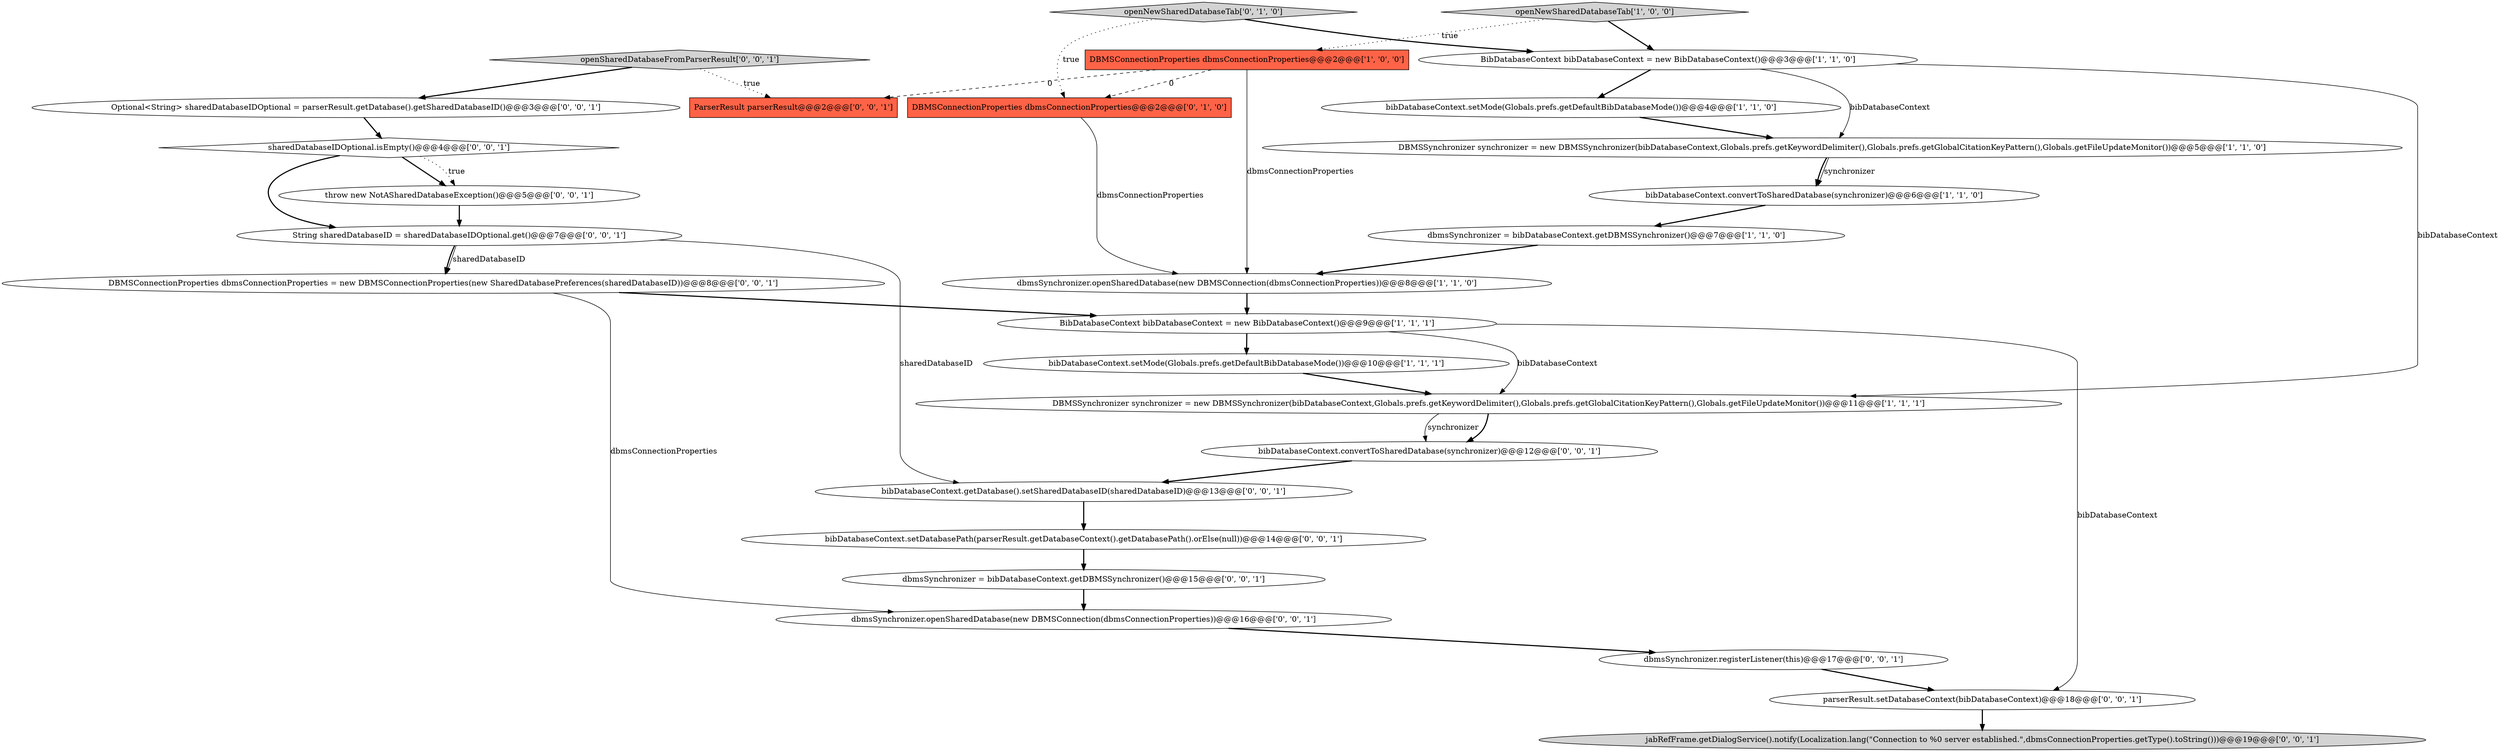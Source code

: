digraph {
15 [style = filled, label = "bibDatabaseContext.convertToSharedDatabase(synchronizer)@@@12@@@['0', '0', '1']", fillcolor = white, shape = ellipse image = "AAA0AAABBB3BBB"];
13 [style = filled, label = "ParserResult parserResult@@@2@@@['0', '0', '1']", fillcolor = tomato, shape = box image = "AAA0AAABBB3BBB"];
24 [style = filled, label = "DBMSConnectionProperties dbmsConnectionProperties = new DBMSConnectionProperties(new SharedDatabasePreferences(sharedDatabaseID))@@@8@@@['0', '0', '1']", fillcolor = white, shape = ellipse image = "AAA0AAABBB3BBB"];
17 [style = filled, label = "bibDatabaseContext.setDatabasePath(parserResult.getDatabaseContext().getDatabasePath().orElse(null))@@@14@@@['0', '0', '1']", fillcolor = white, shape = ellipse image = "AAA0AAABBB3BBB"];
21 [style = filled, label = "dbmsSynchronizer = bibDatabaseContext.getDBMSSynchronizer()@@@15@@@['0', '0', '1']", fillcolor = white, shape = ellipse image = "AAA0AAABBB3BBB"];
0 [style = filled, label = "dbmsSynchronizer.openSharedDatabase(new DBMSConnection(dbmsConnectionProperties))@@@8@@@['1', '1', '0']", fillcolor = white, shape = ellipse image = "AAA0AAABBB1BBB"];
6 [style = filled, label = "dbmsSynchronizer = bibDatabaseContext.getDBMSSynchronizer()@@@7@@@['1', '1', '0']", fillcolor = white, shape = ellipse image = "AAA0AAABBB1BBB"];
16 [style = filled, label = "bibDatabaseContext.getDatabase().setSharedDatabaseID(sharedDatabaseID)@@@13@@@['0', '0', '1']", fillcolor = white, shape = ellipse image = "AAA0AAABBB3BBB"];
1 [style = filled, label = "bibDatabaseContext.setMode(Globals.prefs.getDefaultBibDatabaseMode())@@@4@@@['1', '1', '0']", fillcolor = white, shape = ellipse image = "AAA0AAABBB1BBB"];
7 [style = filled, label = "BibDatabaseContext bibDatabaseContext = new BibDatabaseContext()@@@3@@@['1', '1', '0']", fillcolor = white, shape = ellipse image = "AAA0AAABBB1BBB"];
3 [style = filled, label = "DBMSSynchronizer synchronizer = new DBMSSynchronizer(bibDatabaseContext,Globals.prefs.getKeywordDelimiter(),Globals.prefs.getGlobalCitationKeyPattern(),Globals.getFileUpdateMonitor())@@@11@@@['1', '1', '1']", fillcolor = white, shape = ellipse image = "AAA0AAABBB1BBB"];
20 [style = filled, label = "dbmsSynchronizer.openSharedDatabase(new DBMSConnection(dbmsConnectionProperties))@@@16@@@['0', '0', '1']", fillcolor = white, shape = ellipse image = "AAA0AAABBB3BBB"];
4 [style = filled, label = "DBMSConnectionProperties dbmsConnectionProperties@@@2@@@['1', '0', '0']", fillcolor = tomato, shape = box image = "AAA1AAABBB1BBB"];
8 [style = filled, label = "bibDatabaseContext.setMode(Globals.prefs.getDefaultBibDatabaseMode())@@@10@@@['1', '1', '1']", fillcolor = white, shape = ellipse image = "AAA0AAABBB1BBB"];
18 [style = filled, label = "throw new NotASharedDatabaseException()@@@5@@@['0', '0', '1']", fillcolor = white, shape = ellipse image = "AAA0AAABBB3BBB"];
25 [style = filled, label = "jabRefFrame.getDialogService().notify(Localization.lang(\"Connection to %0 server established.\",dbmsConnectionProperties.getType().toString()))@@@19@@@['0', '0', '1']", fillcolor = lightgray, shape = ellipse image = "AAA0AAABBB3BBB"];
22 [style = filled, label = "openSharedDatabaseFromParserResult['0', '0', '1']", fillcolor = lightgray, shape = diamond image = "AAA0AAABBB3BBB"];
12 [style = filled, label = "openNewSharedDatabaseTab['0', '1', '0']", fillcolor = lightgray, shape = diamond image = "AAA0AAABBB2BBB"];
26 [style = filled, label = "dbmsSynchronizer.registerListener(this)@@@17@@@['0', '0', '1']", fillcolor = white, shape = ellipse image = "AAA0AAABBB3BBB"];
2 [style = filled, label = "DBMSSynchronizer synchronizer = new DBMSSynchronizer(bibDatabaseContext,Globals.prefs.getKeywordDelimiter(),Globals.prefs.getGlobalCitationKeyPattern(),Globals.getFileUpdateMonitor())@@@5@@@['1', '1', '0']", fillcolor = white, shape = ellipse image = "AAA0AAABBB1BBB"];
9 [style = filled, label = "BibDatabaseContext bibDatabaseContext = new BibDatabaseContext()@@@9@@@['1', '1', '1']", fillcolor = white, shape = ellipse image = "AAA0AAABBB1BBB"];
27 [style = filled, label = "parserResult.setDatabaseContext(bibDatabaseContext)@@@18@@@['0', '0', '1']", fillcolor = white, shape = ellipse image = "AAA0AAABBB3BBB"];
23 [style = filled, label = "sharedDatabaseIDOptional.isEmpty()@@@4@@@['0', '0', '1']", fillcolor = white, shape = diamond image = "AAA0AAABBB3BBB"];
10 [style = filled, label = "bibDatabaseContext.convertToSharedDatabase(synchronizer)@@@6@@@['1', '1', '0']", fillcolor = white, shape = ellipse image = "AAA0AAABBB1BBB"];
14 [style = filled, label = "String sharedDatabaseID = sharedDatabaseIDOptional.get()@@@7@@@['0', '0', '1']", fillcolor = white, shape = ellipse image = "AAA0AAABBB3BBB"];
11 [style = filled, label = "DBMSConnectionProperties dbmsConnectionProperties@@@2@@@['0', '1', '0']", fillcolor = tomato, shape = box image = "AAA1AAABBB2BBB"];
5 [style = filled, label = "openNewSharedDatabaseTab['1', '0', '0']", fillcolor = lightgray, shape = diamond image = "AAA0AAABBB1BBB"];
19 [style = filled, label = "Optional<String> sharedDatabaseIDOptional = parserResult.getDatabase().getSharedDatabaseID()@@@3@@@['0', '0', '1']", fillcolor = white, shape = ellipse image = "AAA0AAABBB3BBB"];
7->2 [style = solid, label="bibDatabaseContext"];
14->24 [style = bold, label=""];
0->9 [style = bold, label=""];
7->1 [style = bold, label=""];
22->19 [style = bold, label=""];
20->26 [style = bold, label=""];
14->24 [style = solid, label="sharedDatabaseID"];
9->27 [style = solid, label="bibDatabaseContext"];
8->3 [style = bold, label=""];
9->3 [style = solid, label="bibDatabaseContext"];
6->0 [style = bold, label=""];
3->15 [style = bold, label=""];
16->17 [style = bold, label=""];
2->10 [style = bold, label=""];
9->8 [style = bold, label=""];
15->16 [style = bold, label=""];
7->3 [style = solid, label="bibDatabaseContext"];
10->6 [style = bold, label=""];
12->7 [style = bold, label=""];
5->4 [style = dotted, label="true"];
2->10 [style = solid, label="synchronizer"];
23->14 [style = bold, label=""];
12->11 [style = dotted, label="true"];
26->27 [style = bold, label=""];
3->15 [style = solid, label="synchronizer"];
21->20 [style = bold, label=""];
23->18 [style = dotted, label="true"];
19->23 [style = bold, label=""];
22->13 [style = dotted, label="true"];
5->7 [style = bold, label=""];
1->2 [style = bold, label=""];
4->11 [style = dashed, label="0"];
4->13 [style = dashed, label="0"];
4->0 [style = solid, label="dbmsConnectionProperties"];
17->21 [style = bold, label=""];
14->16 [style = solid, label="sharedDatabaseID"];
23->18 [style = bold, label=""];
18->14 [style = bold, label=""];
24->20 [style = solid, label="dbmsConnectionProperties"];
24->9 [style = bold, label=""];
27->25 [style = bold, label=""];
11->0 [style = solid, label="dbmsConnectionProperties"];
}
